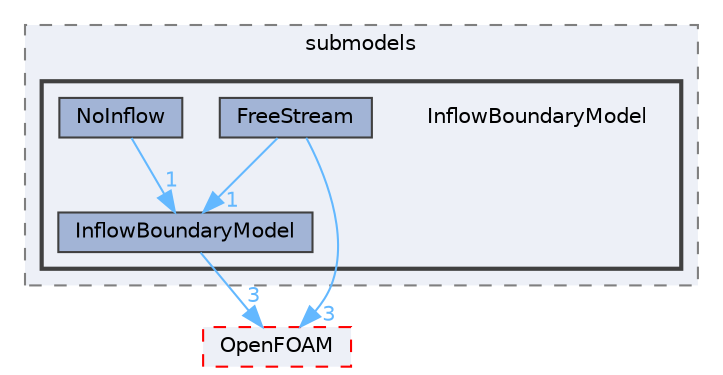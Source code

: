 digraph "src/lagrangian/DSMC/submodels/InflowBoundaryModel"
{
 // LATEX_PDF_SIZE
  bgcolor="transparent";
  edge [fontname=Helvetica,fontsize=10,labelfontname=Helvetica,labelfontsize=10];
  node [fontname=Helvetica,fontsize=10,shape=box,height=0.2,width=0.4];
  compound=true
  subgraph clusterdir_aa5533d18bfe518db8350fc74caf402d {
    graph [ bgcolor="#edf0f7", pencolor="grey50", label="submodels", fontname=Helvetica,fontsize=10 style="filled,dashed", URL="dir_aa5533d18bfe518db8350fc74caf402d.html",tooltip=""]
  subgraph clusterdir_2033f01dbb0ef26f5fa09669b575622a {
    graph [ bgcolor="#edf0f7", pencolor="grey25", label="", fontname=Helvetica,fontsize=10 style="filled,bold", URL="dir_2033f01dbb0ef26f5fa09669b575622a.html",tooltip=""]
    dir_2033f01dbb0ef26f5fa09669b575622a [shape=plaintext, label="InflowBoundaryModel"];
  dir_da1ce1b79b2f09b0bab3d00d11ff938e [label="FreeStream", fillcolor="#a2b4d6", color="grey25", style="filled", URL="dir_da1ce1b79b2f09b0bab3d00d11ff938e.html",tooltip=""];
  dir_c263f970eee0173231f5c7eabb3f89f3 [label="InflowBoundaryModel", fillcolor="#a2b4d6", color="grey25", style="filled", URL="dir_c263f970eee0173231f5c7eabb3f89f3.html",tooltip=""];
  dir_79f2cd52c53199c6e445c8d4a61a8e67 [label="NoInflow", fillcolor="#a2b4d6", color="grey25", style="filled", URL="dir_79f2cd52c53199c6e445c8d4a61a8e67.html",tooltip=""];
  }
  }
  dir_c5473ff19b20e6ec4dfe5c310b3778a8 [label="OpenFOAM", fillcolor="#edf0f7", color="red", style="filled,dashed", URL="dir_c5473ff19b20e6ec4dfe5c310b3778a8.html",tooltip=""];
  dir_da1ce1b79b2f09b0bab3d00d11ff938e->dir_c263f970eee0173231f5c7eabb3f89f3 [headlabel="1", labeldistance=1.5 headhref="dir_001491_001847.html" href="dir_001491_001847.html" color="steelblue1" fontcolor="steelblue1"];
  dir_da1ce1b79b2f09b0bab3d00d11ff938e->dir_c5473ff19b20e6ec4dfe5c310b3778a8 [headlabel="3", labeldistance=1.5 headhref="dir_001491_002695.html" href="dir_001491_002695.html" color="steelblue1" fontcolor="steelblue1"];
  dir_c263f970eee0173231f5c7eabb3f89f3->dir_c5473ff19b20e6ec4dfe5c310b3778a8 [headlabel="3", labeldistance=1.5 headhref="dir_001847_002695.html" href="dir_001847_002695.html" color="steelblue1" fontcolor="steelblue1"];
  dir_79f2cd52c53199c6e445c8d4a61a8e67->dir_c263f970eee0173231f5c7eabb3f89f3 [headlabel="1", labeldistance=1.5 headhref="dir_002551_001847.html" href="dir_002551_001847.html" color="steelblue1" fontcolor="steelblue1"];
}
